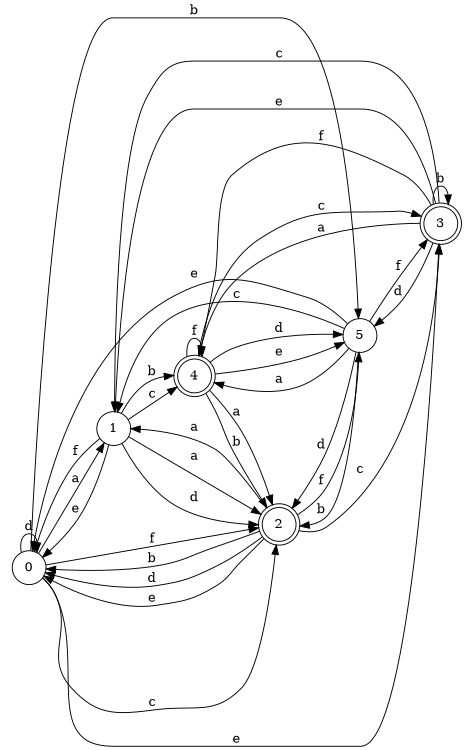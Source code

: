 digraph n5_1 {
__start0 [label="" shape="none"];

rankdir=LR;
size="8,5";

s0 [style="filled", color="black", fillcolor="white" shape="circle", label="0"];
s1 [style="filled", color="black", fillcolor="white" shape="circle", label="1"];
s2 [style="rounded,filled", color="black", fillcolor="white" shape="doublecircle", label="2"];
s3 [style="rounded,filled", color="black", fillcolor="white" shape="doublecircle", label="3"];
s4 [style="rounded,filled", color="black", fillcolor="white" shape="doublecircle", label="4"];
s5 [style="filled", color="black", fillcolor="white" shape="circle", label="5"];
s0 -> s1 [label="a"];
s0 -> s5 [label="b"];
s0 -> s2 [label="c"];
s0 -> s0 [label="d"];
s0 -> s3 [label="e"];
s0 -> s2 [label="f"];
s1 -> s2 [label="a"];
s1 -> s4 [label="b"];
s1 -> s4 [label="c"];
s1 -> s2 [label="d"];
s1 -> s0 [label="e"];
s1 -> s0 [label="f"];
s2 -> s1 [label="a"];
s2 -> s0 [label="b"];
s2 -> s3 [label="c"];
s2 -> s0 [label="d"];
s2 -> s0 [label="e"];
s2 -> s5 [label="f"];
s3 -> s4 [label="a"];
s3 -> s3 [label="b"];
s3 -> s1 [label="c"];
s3 -> s5 [label="d"];
s3 -> s1 [label="e"];
s3 -> s4 [label="f"];
s4 -> s2 [label="a"];
s4 -> s2 [label="b"];
s4 -> s3 [label="c"];
s4 -> s5 [label="d"];
s4 -> s5 [label="e"];
s4 -> s4 [label="f"];
s5 -> s4 [label="a"];
s5 -> s2 [label="b"];
s5 -> s1 [label="c"];
s5 -> s2 [label="d"];
s5 -> s0 [label="e"];
s5 -> s3 [label="f"];

}